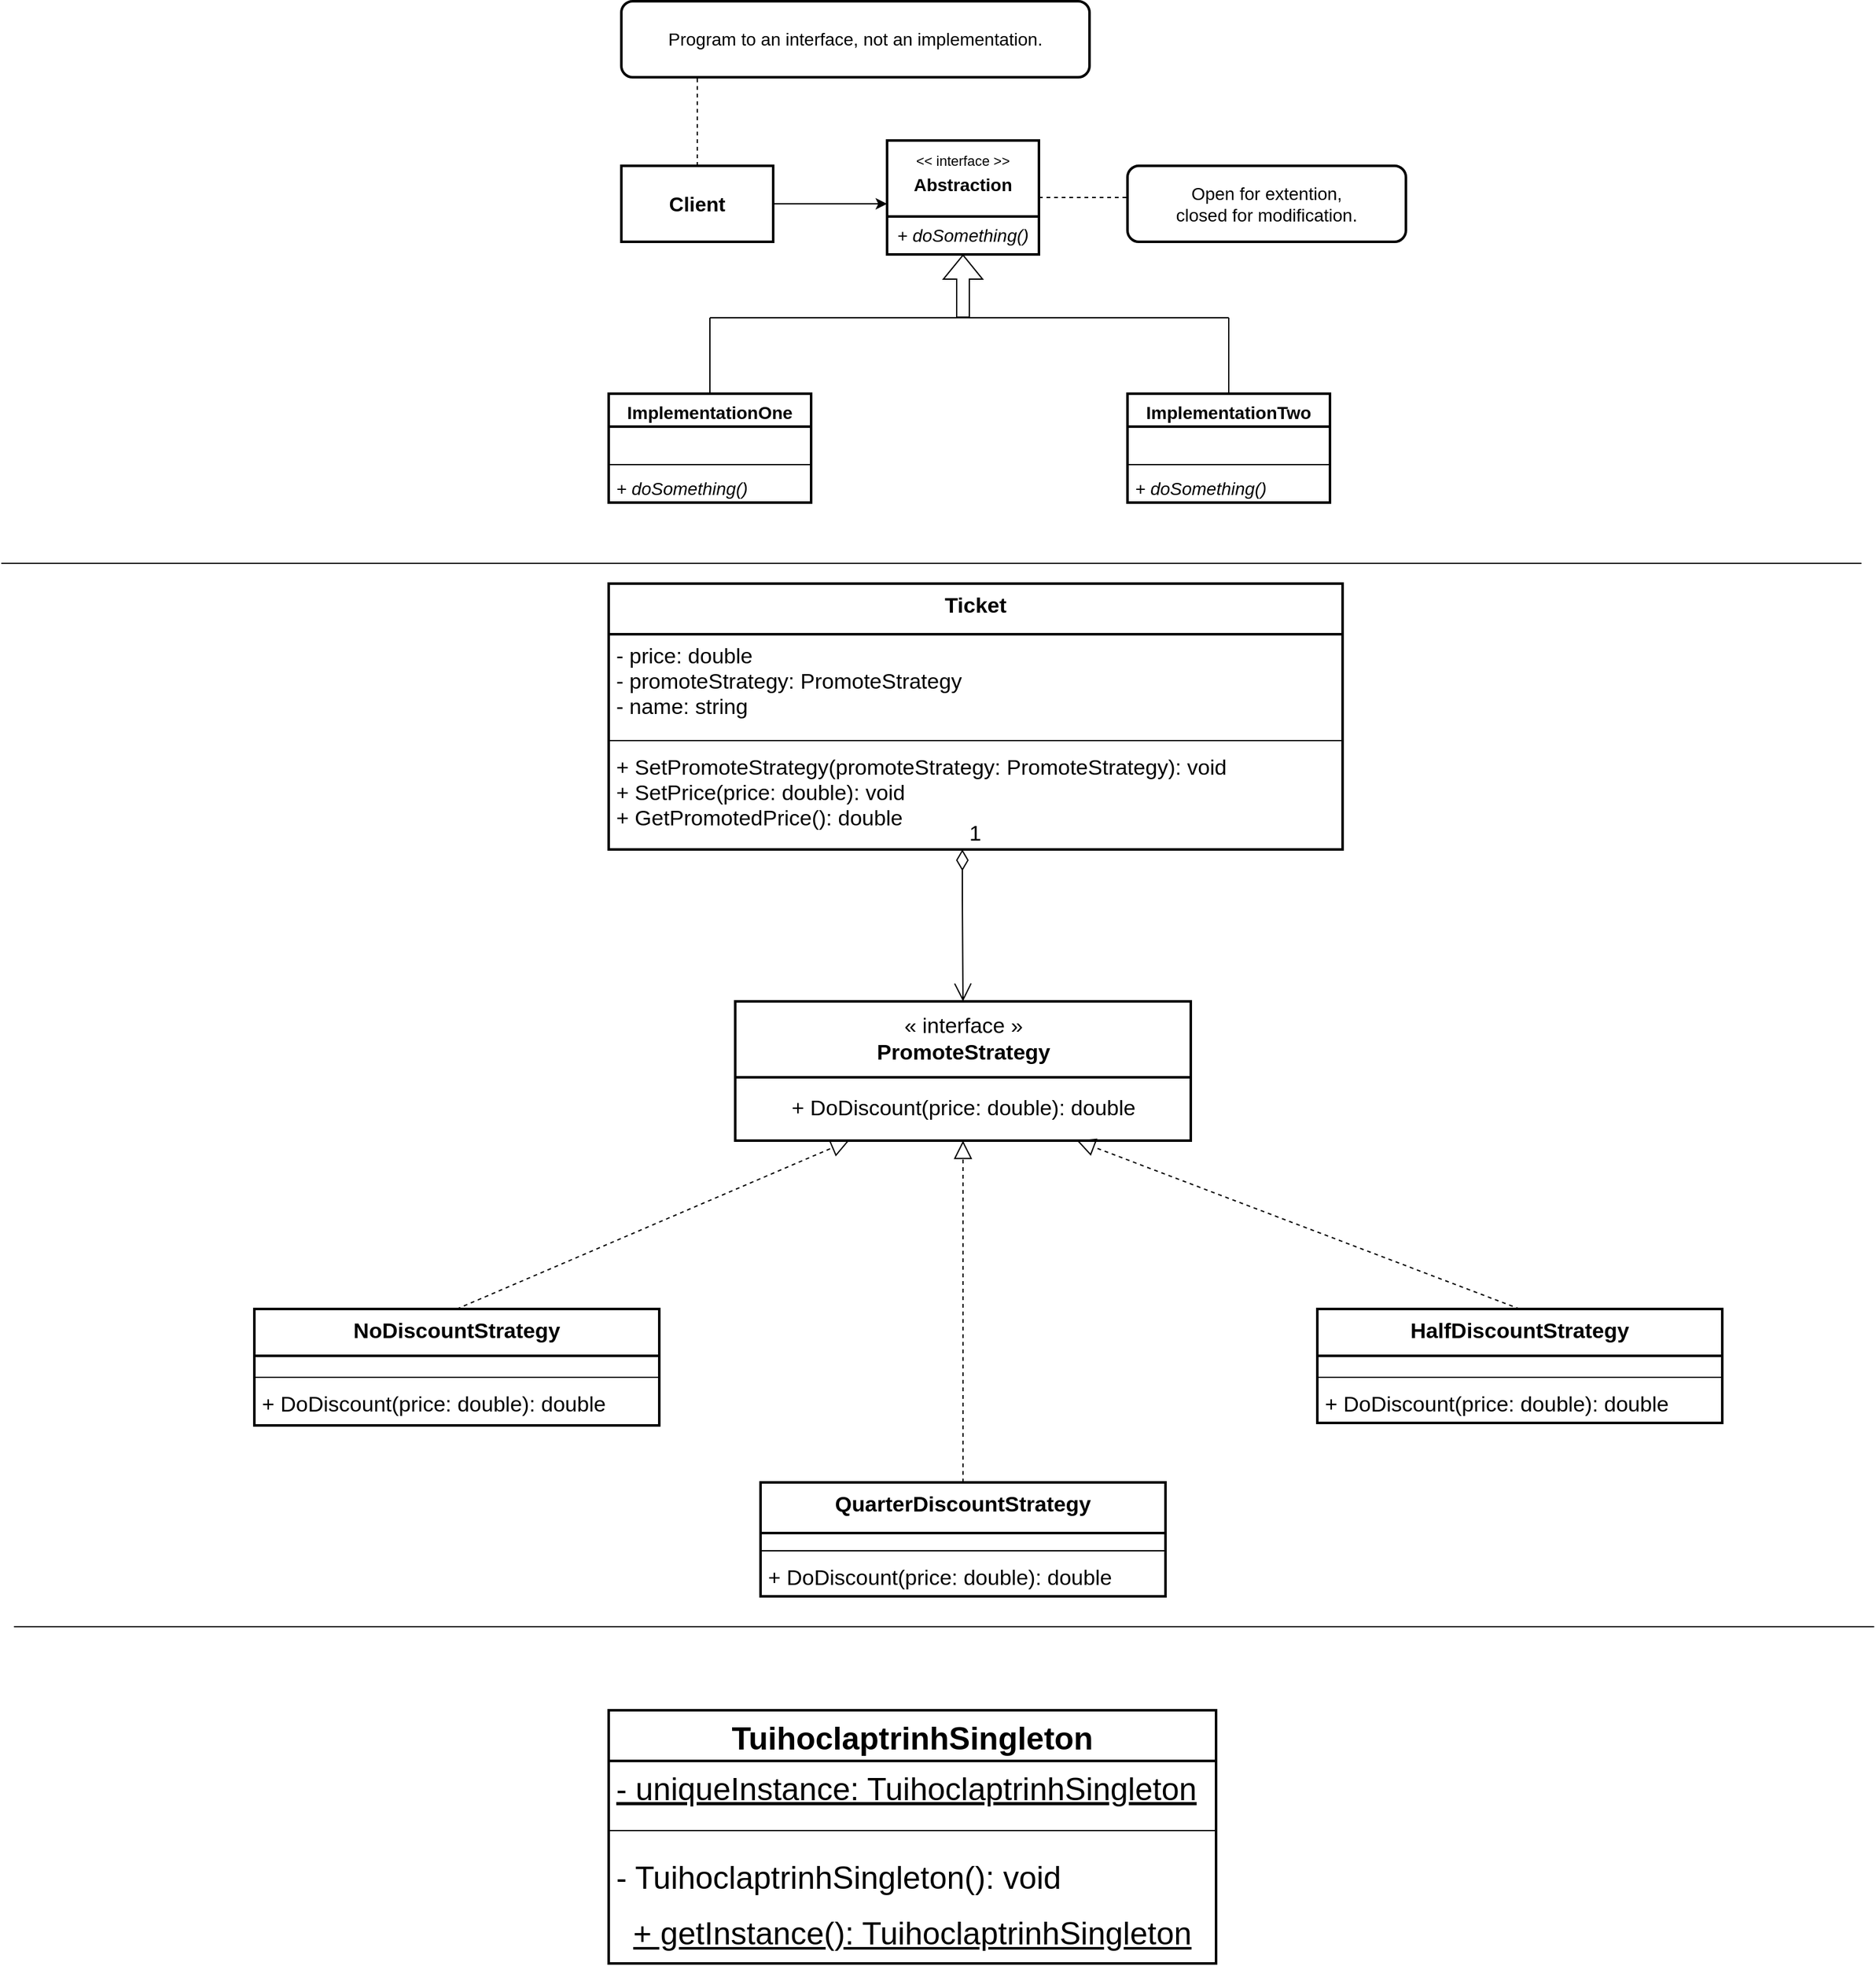 <mxfile version="20.0.1" type="github">
  <diagram id="nKixB-swxuelsMwNh83h" name="Page-1">
    <mxGraphModel dx="2500" dy="925" grid="1" gridSize="10" guides="1" tooltips="1" connect="1" arrows="1" fold="1" page="1" pageScale="1" pageWidth="827" pageHeight="1169" math="0" shadow="0">
      <root>
        <mxCell id="0" />
        <mxCell id="1" parent="0" />
        <mxCell id="GCktm6jk6U1iaw8o4M6b-1" value="Client" style="rounded=0;whiteSpace=wrap;html=1;strokeWidth=2;spacing=2;fontStyle=1;fontSize=16;" vertex="1" parent="1">
          <mxGeometry x="90" y="180" width="120" height="60" as="geometry" />
        </mxCell>
        <mxCell id="GCktm6jk6U1iaw8o4M6b-2" value="" style="endArrow=classic;html=1;rounded=0;exitX=1;exitY=0.5;exitDx=0;exitDy=0;" edge="1" parent="1" source="GCktm6jk6U1iaw8o4M6b-1">
          <mxGeometry width="50" height="50" relative="1" as="geometry">
            <mxPoint x="390" y="430" as="sourcePoint" />
            <mxPoint x="300" y="210" as="targetPoint" />
          </mxGeometry>
        </mxCell>
        <mxCell id="GCktm6jk6U1iaw8o4M6b-12" value="" style="rounded=0;whiteSpace=wrap;html=1;fontSize=12;strokeWidth=2;" vertex="1" parent="1">
          <mxGeometry x="300" y="160" width="120" height="60" as="geometry" />
        </mxCell>
        <mxCell id="GCktm6jk6U1iaw8o4M6b-13" value="&lt;b&gt;&lt;font style=&quot;font-size: 14px;&quot;&gt;Abstraction&lt;/font&gt;&lt;/b&gt;" style="text;html=1;strokeColor=none;fillColor=none;align=center;verticalAlign=middle;whiteSpace=wrap;rounded=0;fontSize=12;" vertex="1" parent="1">
          <mxGeometry x="330" y="180" width="60" height="30" as="geometry" />
        </mxCell>
        <mxCell id="GCktm6jk6U1iaw8o4M6b-14" value="&lt;font style=&quot;font-size: 11px;&quot;&gt;&amp;lt;&amp;lt; interface &amp;gt;&amp;gt;&lt;/font&gt;" style="text;html=1;strokeColor=none;fillColor=none;align=center;verticalAlign=middle;whiteSpace=wrap;rounded=0;fontSize=14;" vertex="1" parent="1">
          <mxGeometry x="315" y="160" width="90" height="30" as="geometry" />
        </mxCell>
        <mxCell id="GCktm6jk6U1iaw8o4M6b-15" value="" style="rounded=0;whiteSpace=wrap;html=1;fontSize=11;strokeWidth=2;" vertex="1" parent="1">
          <mxGeometry x="300" y="220" width="120" height="30" as="geometry" />
        </mxCell>
        <mxCell id="GCktm6jk6U1iaw8o4M6b-16" value="&lt;font style=&quot;font-size: 14px;&quot;&gt;&lt;i&gt;+ doSomething()&lt;/i&gt;&lt;/font&gt;" style="text;html=1;strokeColor=none;fillColor=none;align=center;verticalAlign=middle;whiteSpace=wrap;rounded=0;fontSize=11;" vertex="1" parent="1">
          <mxGeometry x="300" y="220" width="120" height="30" as="geometry" />
        </mxCell>
        <mxCell id="GCktm6jk6U1iaw8o4M6b-17" value="" style="endArrow=none;dashed=1;html=1;rounded=0;fontSize=14;exitX=0.5;exitY=0;exitDx=0;exitDy=0;" edge="1" parent="1" source="GCktm6jk6U1iaw8o4M6b-1">
          <mxGeometry width="50" height="50" relative="1" as="geometry">
            <mxPoint x="390" y="390" as="sourcePoint" />
            <mxPoint x="150" y="110" as="targetPoint" />
          </mxGeometry>
        </mxCell>
        <mxCell id="GCktm6jk6U1iaw8o4M6b-18" value="" style="rounded=1;whiteSpace=wrap;html=1;fontSize=14;strokeWidth=2;" vertex="1" parent="1">
          <mxGeometry x="90" y="50" width="370" height="60" as="geometry" />
        </mxCell>
        <mxCell id="GCktm6jk6U1iaw8o4M6b-20" value="Program to an interface, not an implementation." style="text;html=1;strokeColor=none;fillColor=none;align=center;verticalAlign=middle;whiteSpace=wrap;rounded=0;fontSize=14;" vertex="1" parent="1">
          <mxGeometry x="90" y="65" width="370" height="30" as="geometry" />
        </mxCell>
        <mxCell id="GCktm6jk6U1iaw8o4M6b-21" value="" style="endArrow=none;dashed=1;html=1;rounded=0;fontSize=14;exitX=1;exitY=0.75;exitDx=0;exitDy=0;" edge="1" parent="1" source="GCktm6jk6U1iaw8o4M6b-12">
          <mxGeometry width="50" height="50" relative="1" as="geometry">
            <mxPoint x="390" y="390" as="sourcePoint" />
            <mxPoint x="490" y="205" as="targetPoint" />
            <Array as="points">
              <mxPoint x="450" y="205" />
            </Array>
          </mxGeometry>
        </mxCell>
        <mxCell id="GCktm6jk6U1iaw8o4M6b-22" value="" style="rounded=1;whiteSpace=wrap;html=1;fontSize=14;strokeWidth=2;" vertex="1" parent="1">
          <mxGeometry x="490" y="180" width="220" height="60" as="geometry" />
        </mxCell>
        <mxCell id="GCktm6jk6U1iaw8o4M6b-23" value="Open for extention,&lt;br&gt;closed for modification." style="text;html=1;strokeColor=none;fillColor=none;align=center;verticalAlign=middle;whiteSpace=wrap;rounded=0;fontSize=14;" vertex="1" parent="1">
          <mxGeometry x="490" y="180" width="220" height="60" as="geometry" />
        </mxCell>
        <mxCell id="GCktm6jk6U1iaw8o4M6b-24" value="" style="shape=flexArrow;endArrow=classic;html=1;rounded=0;fontSize=14;entryX=0.5;entryY=1;entryDx=0;entryDy=0;" edge="1" parent="1" target="GCktm6jk6U1iaw8o4M6b-16">
          <mxGeometry width="50" height="50" relative="1" as="geometry">
            <mxPoint x="360" y="300" as="sourcePoint" />
            <mxPoint x="440" y="330" as="targetPoint" />
          </mxGeometry>
        </mxCell>
        <mxCell id="GCktm6jk6U1iaw8o4M6b-25" value="ImplementationOne" style="swimlane;fontStyle=1;align=center;verticalAlign=top;childLayout=stackLayout;horizontal=1;startSize=26;horizontalStack=0;resizeParent=1;resizeParentMax=0;resizeLast=0;collapsible=1;marginBottom=0;fontSize=14;strokeWidth=2;" vertex="1" parent="1">
          <mxGeometry x="80" y="360" width="160" height="86" as="geometry" />
        </mxCell>
        <mxCell id="GCktm6jk6U1iaw8o4M6b-26" value="  " style="text;strokeColor=none;fillColor=none;align=left;verticalAlign=top;spacingLeft=4;spacingRight=4;overflow=hidden;rotatable=0;points=[[0,0.5],[1,0.5]];portConstraint=eastwest;fontSize=14;" vertex="1" parent="GCktm6jk6U1iaw8o4M6b-25">
          <mxGeometry y="26" width="160" height="26" as="geometry" />
        </mxCell>
        <mxCell id="GCktm6jk6U1iaw8o4M6b-27" value="" style="line;strokeWidth=1;fillColor=none;align=left;verticalAlign=middle;spacingTop=-1;spacingLeft=3;spacingRight=3;rotatable=0;labelPosition=right;points=[];portConstraint=eastwest;fontSize=14;" vertex="1" parent="GCktm6jk6U1iaw8o4M6b-25">
          <mxGeometry y="52" width="160" height="8" as="geometry" />
        </mxCell>
        <mxCell id="GCktm6jk6U1iaw8o4M6b-28" value="+ doSomething()" style="text;strokeColor=none;fillColor=none;align=left;verticalAlign=top;spacingLeft=4;spacingRight=4;overflow=hidden;rotatable=0;points=[[0,0.5],[1,0.5]];portConstraint=eastwest;fontSize=14;fontStyle=2" vertex="1" parent="GCktm6jk6U1iaw8o4M6b-25">
          <mxGeometry y="60" width="160" height="26" as="geometry" />
        </mxCell>
        <mxCell id="GCktm6jk6U1iaw8o4M6b-29" value="ImplementationTwo" style="swimlane;fontStyle=1;align=center;verticalAlign=top;childLayout=stackLayout;horizontal=1;startSize=26;horizontalStack=0;resizeParent=1;resizeParentMax=0;resizeLast=0;collapsible=1;marginBottom=0;fontSize=14;strokeWidth=2;" vertex="1" parent="1">
          <mxGeometry x="490" y="360" width="160" height="86" as="geometry" />
        </mxCell>
        <mxCell id="GCktm6jk6U1iaw8o4M6b-30" value="  " style="text;strokeColor=none;fillColor=none;align=left;verticalAlign=top;spacingLeft=4;spacingRight=4;overflow=hidden;rotatable=0;points=[[0,0.5],[1,0.5]];portConstraint=eastwest;fontSize=14;" vertex="1" parent="GCktm6jk6U1iaw8o4M6b-29">
          <mxGeometry y="26" width="160" height="26" as="geometry" />
        </mxCell>
        <mxCell id="GCktm6jk6U1iaw8o4M6b-31" value="" style="line;strokeWidth=1;fillColor=none;align=left;verticalAlign=middle;spacingTop=-1;spacingLeft=3;spacingRight=3;rotatable=0;labelPosition=right;points=[];portConstraint=eastwest;fontSize=14;" vertex="1" parent="GCktm6jk6U1iaw8o4M6b-29">
          <mxGeometry y="52" width="160" height="8" as="geometry" />
        </mxCell>
        <mxCell id="GCktm6jk6U1iaw8o4M6b-32" value="+ doSomething()" style="text;strokeColor=none;fillColor=none;align=left;verticalAlign=top;spacingLeft=4;spacingRight=4;overflow=hidden;rotatable=0;points=[[0,0.5],[1,0.5]];portConstraint=eastwest;fontSize=14;fontStyle=2" vertex="1" parent="GCktm6jk6U1iaw8o4M6b-29">
          <mxGeometry y="60" width="160" height="26" as="geometry" />
        </mxCell>
        <mxCell id="GCktm6jk6U1iaw8o4M6b-34" value="" style="endArrow=none;html=1;rounded=0;fontSize=14;" edge="1" parent="1" source="GCktm6jk6U1iaw8o4M6b-25">
          <mxGeometry width="50" height="50" relative="1" as="geometry">
            <mxPoint x="390" y="380" as="sourcePoint" />
            <mxPoint x="160" y="300" as="targetPoint" />
          </mxGeometry>
        </mxCell>
        <mxCell id="GCktm6jk6U1iaw8o4M6b-35" value="" style="endArrow=none;html=1;rounded=0;fontSize=17;fontStyle=1" edge="1" parent="1">
          <mxGeometry width="50" height="50" relative="1" as="geometry">
            <mxPoint x="160" y="300" as="sourcePoint" />
            <mxPoint x="360" y="300" as="targetPoint" />
          </mxGeometry>
        </mxCell>
        <mxCell id="GCktm6jk6U1iaw8o4M6b-37" value="" style="endArrow=none;html=1;rounded=0;fontSize=14;exitX=0.5;exitY=0;exitDx=0;exitDy=0;" edge="1" parent="1" source="GCktm6jk6U1iaw8o4M6b-29">
          <mxGeometry width="50" height="50" relative="1" as="geometry">
            <mxPoint x="390" y="380" as="sourcePoint" />
            <mxPoint x="570" y="300" as="targetPoint" />
          </mxGeometry>
        </mxCell>
        <mxCell id="GCktm6jk6U1iaw8o4M6b-38" value="" style="endArrow=none;html=1;rounded=0;fontSize=14;" edge="1" parent="1">
          <mxGeometry width="50" height="50" relative="1" as="geometry">
            <mxPoint x="360" y="300" as="sourcePoint" />
            <mxPoint x="570" y="300" as="targetPoint" />
          </mxGeometry>
        </mxCell>
        <mxCell id="GCktm6jk6U1iaw8o4M6b-39" value="Ticket" style="swimlane;fontStyle=1;align=center;verticalAlign=top;childLayout=stackLayout;horizontal=1;startSize=40;horizontalStack=0;resizeParent=1;resizeParentMax=0;resizeLast=0;collapsible=1;marginBottom=0;fontSize=17;strokeWidth=2;" vertex="1" parent="1">
          <mxGeometry x="80" y="510" width="580" height="210" as="geometry">
            <mxRectangle x="80" y="510" width="80" height="40" as="alternateBounds" />
          </mxGeometry>
        </mxCell>
        <mxCell id="GCktm6jk6U1iaw8o4M6b-40" value="- price: double&#xa;- promoteStrategy: PromoteStrategy &#xa;- name: string&#xa;" style="text;strokeColor=none;fillColor=none;align=left;verticalAlign=top;spacingLeft=4;spacingRight=4;overflow=hidden;rotatable=0;points=[[0,0.5],[1,0.5]];portConstraint=eastwest;fontSize=17;" vertex="1" parent="GCktm6jk6U1iaw8o4M6b-39">
          <mxGeometry y="40" width="580" height="80" as="geometry" />
        </mxCell>
        <mxCell id="GCktm6jk6U1iaw8o4M6b-41" value="" style="line;strokeWidth=1;fillColor=none;align=left;verticalAlign=middle;spacingTop=-1;spacingLeft=3;spacingRight=3;rotatable=0;labelPosition=right;points=[];portConstraint=eastwest;fontSize=17;" vertex="1" parent="GCktm6jk6U1iaw8o4M6b-39">
          <mxGeometry y="120" width="580" height="8" as="geometry" />
        </mxCell>
        <mxCell id="GCktm6jk6U1iaw8o4M6b-42" value="+ SetPromoteStrategy(promoteStrategy: PromoteStrategy): void&#xa;+ SetPrice(price: double): void&#xa;+ GetPromotedPrice(): double" style="text;strokeColor=none;fillColor=none;align=left;verticalAlign=top;spacingLeft=4;spacingRight=4;overflow=hidden;rotatable=0;points=[[0,0.5],[1,0.5]];portConstraint=eastwest;fontSize=17;" vertex="1" parent="GCktm6jk6U1iaw8o4M6b-39">
          <mxGeometry y="128" width="580" height="82" as="geometry" />
        </mxCell>
        <mxCell id="GCktm6jk6U1iaw8o4M6b-43" value="" style="line;strokeWidth=1;fillColor=none;align=left;verticalAlign=middle;spacingTop=-1;spacingLeft=3;spacingRight=3;rotatable=0;labelPosition=right;points=[];portConstraint=eastwest;fontSize=17;" vertex="1" parent="1">
          <mxGeometry x="-400" y="490" width="1470" height="8" as="geometry" />
        </mxCell>
        <mxCell id="GCktm6jk6U1iaw8o4M6b-45" value="1" style="endArrow=open;html=1;endSize=12;startArrow=diamondThin;startSize=14;startFill=0;edgeStyle=orthogonalEdgeStyle;align=left;verticalAlign=bottom;rounded=0;fontSize=17;" edge="1" parent="1">
          <mxGeometry x="-1" y="3" relative="1" as="geometry">
            <mxPoint x="359.5" y="720" as="sourcePoint" />
            <mxPoint x="360" y="840" as="targetPoint" />
            <Array as="points">
              <mxPoint x="360" y="760" />
              <mxPoint x="360" y="760" />
            </Array>
          </mxGeometry>
        </mxCell>
        <mxCell id="GCktm6jk6U1iaw8o4M6b-46" value="« interface »&lt;br&gt;&lt;b&gt;PromoteStrategy&lt;/b&gt;" style="html=1;dropTarget=0;fontSize=17;strokeWidth=2;" vertex="1" parent="1">
          <mxGeometry x="180" y="840" width="360" height="60" as="geometry" />
        </mxCell>
        <mxCell id="GCktm6jk6U1iaw8o4M6b-48" value="+ DoDiscount(price: double): double" style="html=1;fontSize=17;strokeWidth=2;" vertex="1" parent="1">
          <mxGeometry x="180" y="900" width="360" height="50" as="geometry" />
        </mxCell>
        <mxCell id="GCktm6jk6U1iaw8o4M6b-49" value="NoDiscountStrategy" style="swimlane;fontStyle=1;align=center;verticalAlign=top;childLayout=stackLayout;horizontal=1;startSize=37;horizontalStack=0;resizeParent=1;resizeParentMax=0;resizeLast=0;collapsible=1;marginBottom=0;fontSize=17;strokeWidth=2;" vertex="1" parent="1">
          <mxGeometry x="-200" y="1083" width="320" height="92" as="geometry" />
        </mxCell>
        <mxCell id="GCktm6jk6U1iaw8o4M6b-50" value=" " style="text;strokeColor=none;fillColor=none;align=left;verticalAlign=top;spacingLeft=4;spacingRight=4;overflow=hidden;rotatable=0;points=[[0,0.5],[1,0.5]];portConstraint=eastwest;fontSize=17;" vertex="1" parent="GCktm6jk6U1iaw8o4M6b-49">
          <mxGeometry y="37" width="320" height="13" as="geometry" />
        </mxCell>
        <mxCell id="GCktm6jk6U1iaw8o4M6b-51" value="" style="line;strokeWidth=1;fillColor=none;align=left;verticalAlign=middle;spacingTop=-1;spacingLeft=3;spacingRight=3;rotatable=0;labelPosition=right;points=[];portConstraint=eastwest;fontSize=17;" vertex="1" parent="GCktm6jk6U1iaw8o4M6b-49">
          <mxGeometry y="50" width="320" height="8" as="geometry" />
        </mxCell>
        <mxCell id="GCktm6jk6U1iaw8o4M6b-52" value="+ DoDiscount(price: double): double" style="text;strokeColor=none;fillColor=none;align=left;verticalAlign=top;spacingLeft=4;spacingRight=4;overflow=hidden;rotatable=0;points=[[0,0.5],[1,0.5]];portConstraint=eastwest;fontSize=17;" vertex="1" parent="GCktm6jk6U1iaw8o4M6b-49">
          <mxGeometry y="58" width="320" height="34" as="geometry" />
        </mxCell>
        <mxCell id="GCktm6jk6U1iaw8o4M6b-53" value="HalfDiscountStrategy" style="swimlane;fontStyle=1;align=center;verticalAlign=top;childLayout=stackLayout;horizontal=1;startSize=37;horizontalStack=0;resizeParent=1;resizeParentMax=0;resizeLast=0;collapsible=1;marginBottom=0;fontSize=17;strokeWidth=2;" vertex="1" parent="1">
          <mxGeometry x="640" y="1083" width="320" height="90" as="geometry" />
        </mxCell>
        <mxCell id="GCktm6jk6U1iaw8o4M6b-54" value=" " style="text;strokeColor=none;fillColor=none;align=left;verticalAlign=top;spacingLeft=4;spacingRight=4;overflow=hidden;rotatable=0;points=[[0,0.5],[1,0.5]];portConstraint=eastwest;fontSize=17;" vertex="1" parent="GCktm6jk6U1iaw8o4M6b-53">
          <mxGeometry y="37" width="320" height="13" as="geometry" />
        </mxCell>
        <mxCell id="GCktm6jk6U1iaw8o4M6b-55" value="" style="line;strokeWidth=1;fillColor=none;align=left;verticalAlign=middle;spacingTop=-1;spacingLeft=3;spacingRight=3;rotatable=0;labelPosition=right;points=[];portConstraint=eastwest;fontSize=17;" vertex="1" parent="GCktm6jk6U1iaw8o4M6b-53">
          <mxGeometry y="50" width="320" height="8" as="geometry" />
        </mxCell>
        <mxCell id="GCktm6jk6U1iaw8o4M6b-56" value="+ DoDiscount(price: double): double" style="text;strokeColor=none;fillColor=none;align=left;verticalAlign=top;spacingLeft=4;spacingRight=4;overflow=hidden;rotatable=0;points=[[0,0.5],[1,0.5]];portConstraint=eastwest;fontSize=17;" vertex="1" parent="GCktm6jk6U1iaw8o4M6b-53">
          <mxGeometry y="58" width="320" height="32" as="geometry" />
        </mxCell>
        <mxCell id="GCktm6jk6U1iaw8o4M6b-57" value="QuarterDiscountStrategy" style="swimlane;fontStyle=1;align=center;verticalAlign=top;childLayout=stackLayout;horizontal=1;startSize=40;horizontalStack=0;resizeParent=1;resizeParentMax=0;resizeLast=0;collapsible=1;marginBottom=0;fontSize=17;strokeWidth=2;" vertex="1" parent="1">
          <mxGeometry x="200" y="1220" width="320" height="90" as="geometry" />
        </mxCell>
        <mxCell id="GCktm6jk6U1iaw8o4M6b-58" value=" " style="text;strokeColor=none;fillColor=none;align=left;verticalAlign=top;spacingLeft=4;spacingRight=4;overflow=hidden;rotatable=0;points=[[0,0.5],[1,0.5]];portConstraint=eastwest;fontSize=17;" vertex="1" parent="GCktm6jk6U1iaw8o4M6b-57">
          <mxGeometry y="40" width="320" height="10" as="geometry" />
        </mxCell>
        <mxCell id="GCktm6jk6U1iaw8o4M6b-59" value="" style="line;strokeWidth=1;fillColor=none;align=left;verticalAlign=middle;spacingTop=-1;spacingLeft=3;spacingRight=3;rotatable=0;labelPosition=right;points=[];portConstraint=eastwest;fontSize=17;" vertex="1" parent="GCktm6jk6U1iaw8o4M6b-57">
          <mxGeometry y="50" width="320" height="8" as="geometry" />
        </mxCell>
        <mxCell id="GCktm6jk6U1iaw8o4M6b-60" value="+ DoDiscount(price: double): double" style="text;strokeColor=none;fillColor=none;align=left;verticalAlign=top;spacingLeft=4;spacingRight=4;overflow=hidden;rotatable=0;points=[[0,0.5],[1,0.5]];portConstraint=eastwest;fontSize=17;" vertex="1" parent="GCktm6jk6U1iaw8o4M6b-57">
          <mxGeometry y="58" width="320" height="32" as="geometry" />
        </mxCell>
        <mxCell id="GCktm6jk6U1iaw8o4M6b-61" value="" style="endArrow=block;dashed=1;endFill=0;endSize=12;html=1;rounded=0;fontSize=25;exitX=0.5;exitY=0;exitDx=0;exitDy=0;entryX=0.25;entryY=1;entryDx=0;entryDy=0;" edge="1" parent="1" source="GCktm6jk6U1iaw8o4M6b-49" target="GCktm6jk6U1iaw8o4M6b-48">
          <mxGeometry width="160" relative="1" as="geometry">
            <mxPoint x="330" y="1050" as="sourcePoint" />
            <mxPoint x="490" y="1050" as="targetPoint" />
          </mxGeometry>
        </mxCell>
        <mxCell id="GCktm6jk6U1iaw8o4M6b-63" value="" style="endArrow=block;dashed=1;endFill=0;endSize=12;html=1;rounded=0;fontSize=25;exitX=0.5;exitY=0;exitDx=0;exitDy=0;entryX=0.5;entryY=1;entryDx=0;entryDy=0;" edge="1" parent="1" source="GCktm6jk6U1iaw8o4M6b-57" target="GCktm6jk6U1iaw8o4M6b-48">
          <mxGeometry width="160" relative="1" as="geometry">
            <mxPoint x="330" y="1050" as="sourcePoint" />
            <mxPoint x="490" y="1050" as="targetPoint" />
          </mxGeometry>
        </mxCell>
        <mxCell id="GCktm6jk6U1iaw8o4M6b-64" value="" style="endArrow=block;dashed=1;endFill=0;endSize=12;html=1;rounded=0;fontSize=25;exitX=0.5;exitY=0;exitDx=0;exitDy=0;entryX=0.75;entryY=1;entryDx=0;entryDy=0;" edge="1" parent="1" source="GCktm6jk6U1iaw8o4M6b-53" target="GCktm6jk6U1iaw8o4M6b-48">
          <mxGeometry width="160" relative="1" as="geometry">
            <mxPoint x="330" y="1050" as="sourcePoint" />
            <mxPoint x="490" y="1050" as="targetPoint" />
          </mxGeometry>
        </mxCell>
        <mxCell id="GCktm6jk6U1iaw8o4M6b-65" value="" style="line;strokeWidth=1;fillColor=none;align=left;verticalAlign=middle;spacingTop=-1;spacingLeft=3;spacingRight=3;rotatable=0;labelPosition=right;points=[];portConstraint=eastwest;fontSize=17;" vertex="1" parent="1">
          <mxGeometry x="-390" y="1330" width="1470" height="8" as="geometry" />
        </mxCell>
        <mxCell id="GCktm6jk6U1iaw8o4M6b-66" value="TuihoclaptrinhSingleton" style="swimlane;fontStyle=1;align=center;verticalAlign=top;childLayout=stackLayout;horizontal=1;startSize=40;horizontalStack=0;resizeParent=1;resizeParentMax=0;resizeLast=0;collapsible=1;marginBottom=0;fontSize=25;strokeWidth=2;" vertex="1" parent="1">
          <mxGeometry x="80" y="1400" width="480" height="200" as="geometry" />
        </mxCell>
        <mxCell id="GCktm6jk6U1iaw8o4M6b-67" value="- uniqueInstance: TuihoclaptrinhSingleton" style="text;strokeColor=none;fillColor=none;align=left;verticalAlign=top;spacingLeft=4;spacingRight=4;overflow=hidden;rotatable=0;points=[[0,0.5],[1,0.5]];portConstraint=eastwest;fontSize=25;fontStyle=4" vertex="1" parent="GCktm6jk6U1iaw8o4M6b-66">
          <mxGeometry y="40" width="480" height="40" as="geometry" />
        </mxCell>
        <mxCell id="GCktm6jk6U1iaw8o4M6b-68" value="" style="line;strokeWidth=1;fillColor=none;align=left;verticalAlign=middle;spacingTop=-1;spacingLeft=3;spacingRight=3;rotatable=0;labelPosition=right;points=[];portConstraint=eastwest;fontSize=25;" vertex="1" parent="GCktm6jk6U1iaw8o4M6b-66">
          <mxGeometry y="80" width="480" height="30" as="geometry" />
        </mxCell>
        <mxCell id="GCktm6jk6U1iaw8o4M6b-69" value="- TuihoclaptrinhSingleton(): void" style="text;strokeColor=none;fillColor=none;align=left;verticalAlign=top;spacingLeft=4;spacingRight=4;overflow=hidden;rotatable=0;points=[[0,0.5],[1,0.5]];portConstraint=eastwest;fontSize=25;fontStyle=0" vertex="1" parent="GCktm6jk6U1iaw8o4M6b-66">
          <mxGeometry y="110" width="480" height="40" as="geometry" />
        </mxCell>
        <mxCell id="GCktm6jk6U1iaw8o4M6b-70" value="&lt;span style=&quot;text-align: left;&quot;&gt;&lt;u&gt;+ getInstance(): TuihoclaptrinhSingleton&lt;/u&gt;&lt;/span&gt;" style="text;html=1;strokeColor=none;fillColor=none;align=center;verticalAlign=middle;whiteSpace=wrap;rounded=0;fontSize=25;" vertex="1" parent="GCktm6jk6U1iaw8o4M6b-66">
          <mxGeometry y="150" width="480" height="50" as="geometry" />
        </mxCell>
      </root>
    </mxGraphModel>
  </diagram>
</mxfile>
